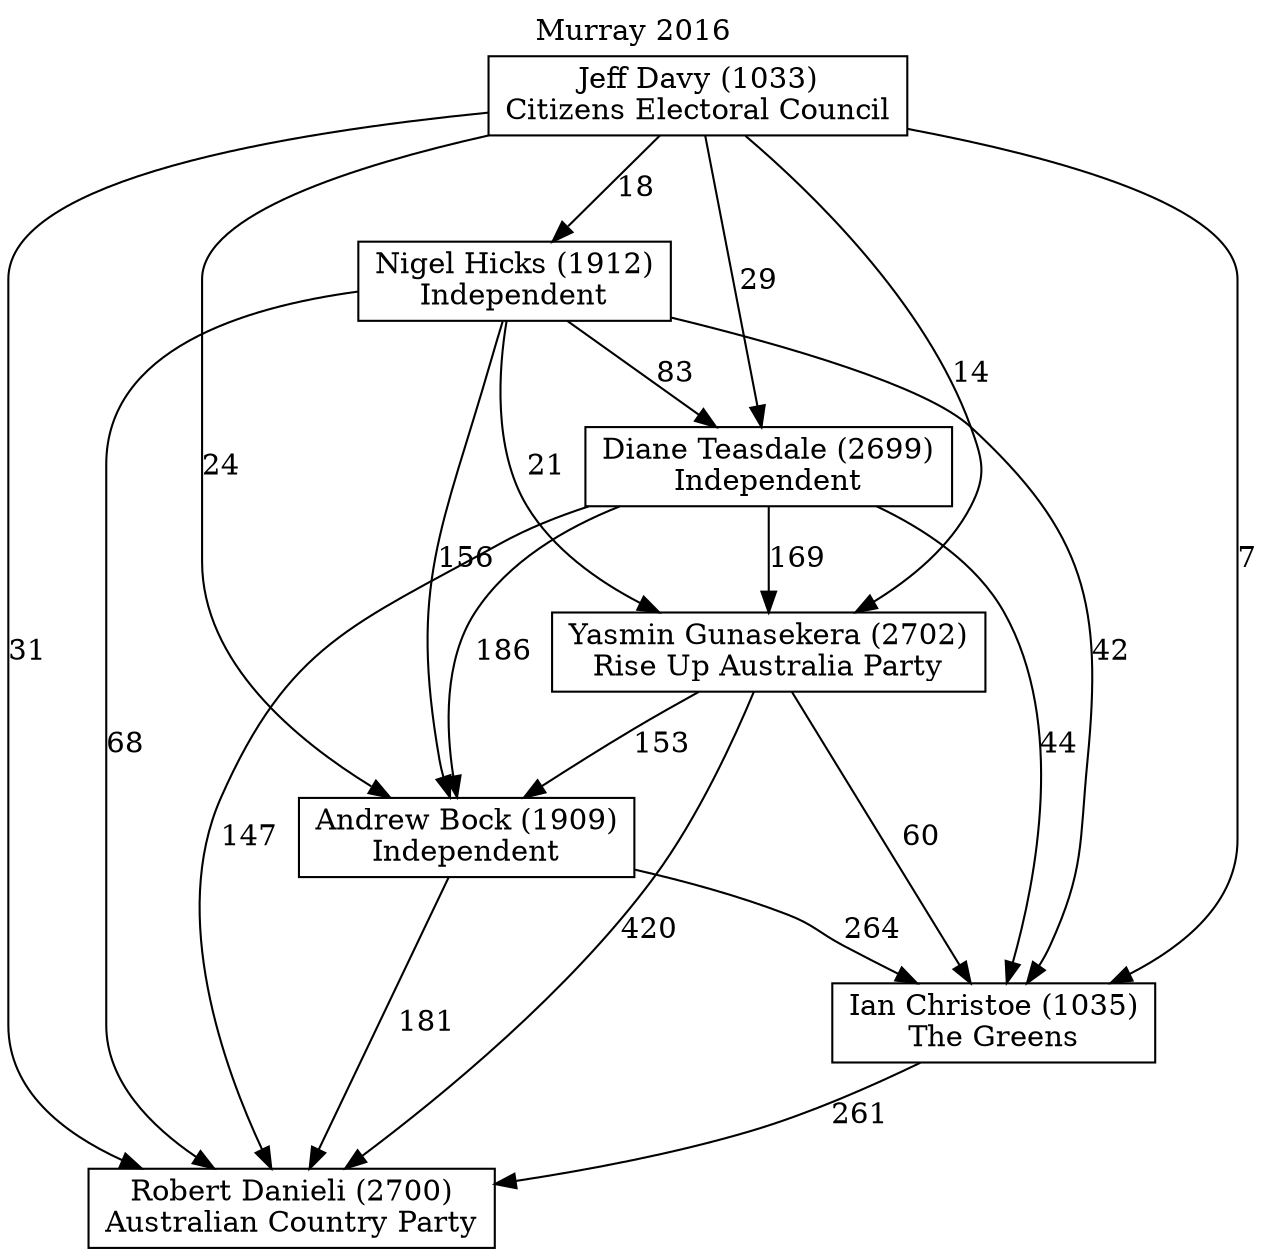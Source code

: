 // House preference flow
digraph "Robert Danieli (2700)_Murray_2016" {
	graph [label="Murray 2016" labelloc=t mclimit=10]
	node [shape=box]
	"Diane Teasdale (2699)" [label="Diane Teasdale (2699)
Independent"]
	"Robert Danieli (2700)" [label="Robert Danieli (2700)
Australian Country Party"]
	"Andrew Bock (1909)" [label="Andrew Bock (1909)
Independent"]
	"Ian Christoe (1035)" [label="Ian Christoe (1035)
The Greens"]
	"Nigel Hicks (1912)" [label="Nigel Hicks (1912)
Independent"]
	"Jeff Davy (1033)" [label="Jeff Davy (1033)
Citizens Electoral Council"]
	"Yasmin Gunasekera (2702)" [label="Yasmin Gunasekera (2702)
Rise Up Australia Party"]
	"Jeff Davy (1033)" -> "Nigel Hicks (1912)" [label=18]
	"Yasmin Gunasekera (2702)" -> "Ian Christoe (1035)" [label=60]
	"Jeff Davy (1033)" -> "Yasmin Gunasekera (2702)" [label=14]
	"Jeff Davy (1033)" -> "Diane Teasdale (2699)" [label=29]
	"Nigel Hicks (1912)" -> "Yasmin Gunasekera (2702)" [label=21]
	"Nigel Hicks (1912)" -> "Ian Christoe (1035)" [label=42]
	"Jeff Davy (1033)" -> "Andrew Bock (1909)" [label=24]
	"Jeff Davy (1033)" -> "Robert Danieli (2700)" [label=31]
	"Diane Teasdale (2699)" -> "Andrew Bock (1909)" [label=186]
	"Ian Christoe (1035)" -> "Robert Danieli (2700)" [label=261]
	"Nigel Hicks (1912)" -> "Diane Teasdale (2699)" [label=83]
	"Diane Teasdale (2699)" -> "Robert Danieli (2700)" [label=147]
	"Andrew Bock (1909)" -> "Robert Danieli (2700)" [label=181]
	"Nigel Hicks (1912)" -> "Robert Danieli (2700)" [label=68]
	"Andrew Bock (1909)" -> "Ian Christoe (1035)" [label=264]
	"Jeff Davy (1033)" -> "Ian Christoe (1035)" [label=7]
	"Nigel Hicks (1912)" -> "Andrew Bock (1909)" [label=156]
	"Yasmin Gunasekera (2702)" -> "Andrew Bock (1909)" [label=153]
	"Diane Teasdale (2699)" -> "Yasmin Gunasekera (2702)" [label=169]
	"Diane Teasdale (2699)" -> "Ian Christoe (1035)" [label=44]
	"Yasmin Gunasekera (2702)" -> "Robert Danieli (2700)" [label=420]
}
